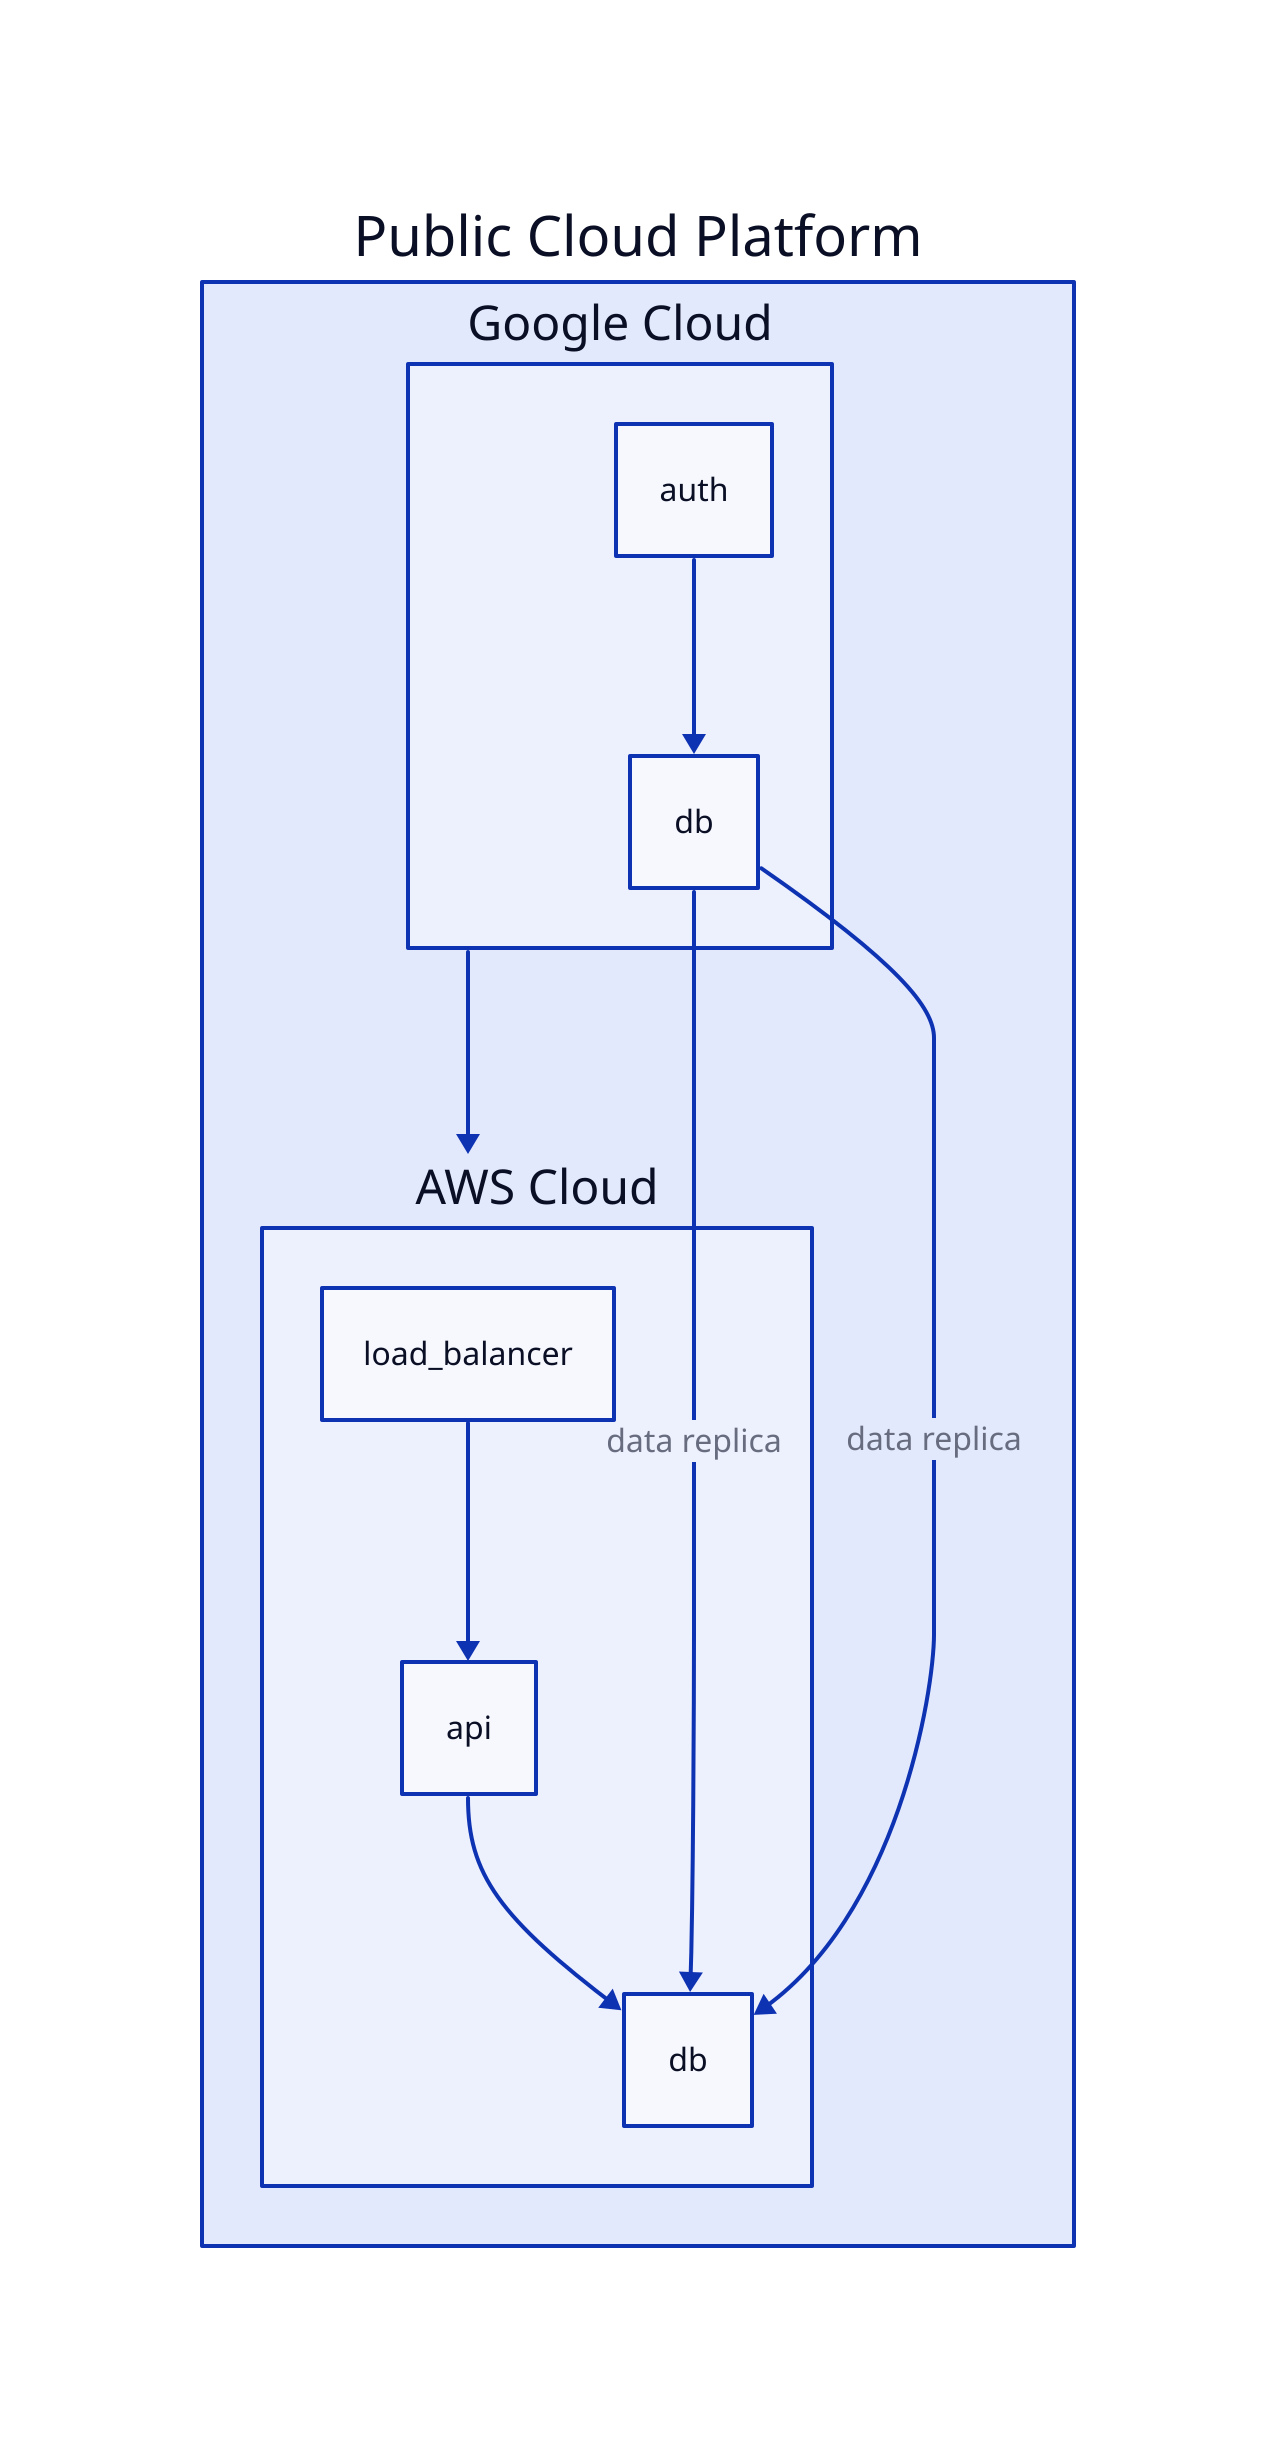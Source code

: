 clouds: Public Cloud Platform {
    gcloud: Google Cloud {
        auth -> db
    }
    aws: AWS Cloud {
        load_balancer -> api -> db
    }
    gcloud -> aws
    gcloud.db -> aws.db: data replica
}

clouds.gcloud.db -> clouds.aws.db: data replica